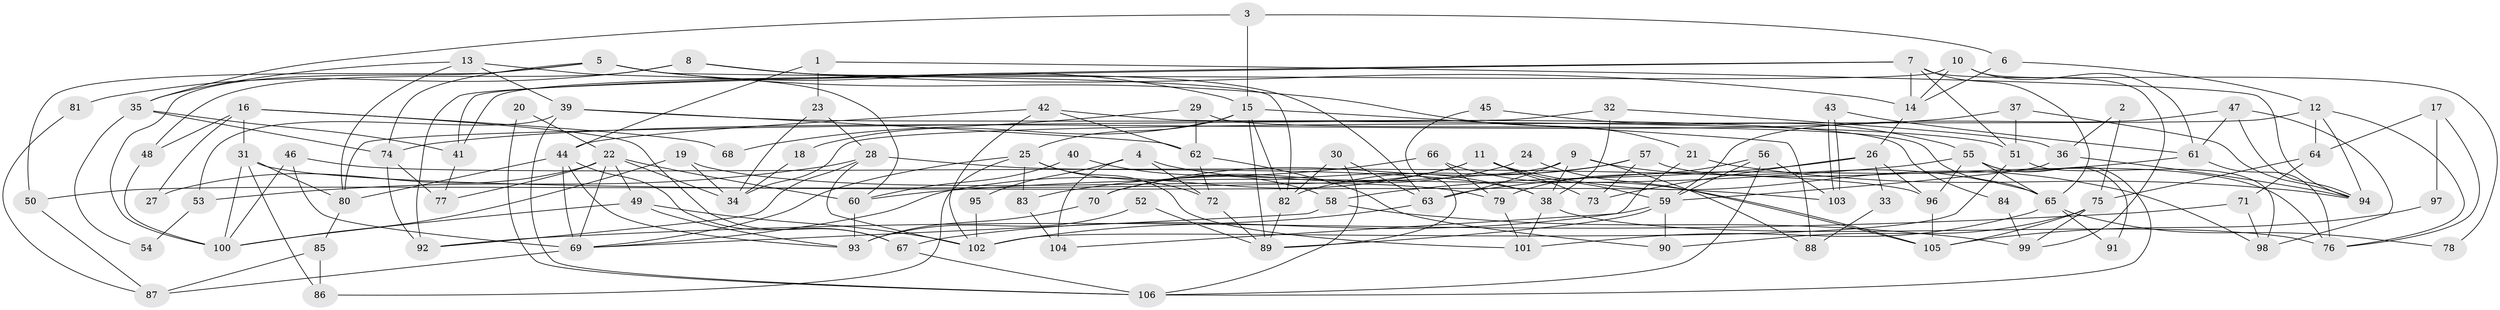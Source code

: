 // Generated by graph-tools (version 1.1) at 2025/15/03/09/25 04:15:11]
// undirected, 106 vertices, 212 edges
graph export_dot {
graph [start="1"]
  node [color=gray90,style=filled];
  1;
  2;
  3;
  4;
  5;
  6;
  7;
  8;
  9;
  10;
  11;
  12;
  13;
  14;
  15;
  16;
  17;
  18;
  19;
  20;
  21;
  22;
  23;
  24;
  25;
  26;
  27;
  28;
  29;
  30;
  31;
  32;
  33;
  34;
  35;
  36;
  37;
  38;
  39;
  40;
  41;
  42;
  43;
  44;
  45;
  46;
  47;
  48;
  49;
  50;
  51;
  52;
  53;
  54;
  55;
  56;
  57;
  58;
  59;
  60;
  61;
  62;
  63;
  64;
  65;
  66;
  67;
  68;
  69;
  70;
  71;
  72;
  73;
  74;
  75;
  76;
  77;
  78;
  79;
  80;
  81;
  82;
  83;
  84;
  85;
  86;
  87;
  88;
  89;
  90;
  91;
  92;
  93;
  94;
  95;
  96;
  97;
  98;
  99;
  100;
  101;
  102;
  103;
  104;
  105;
  106;
  1 -- 23;
  1 -- 94;
  1 -- 44;
  2 -- 75;
  2 -- 36;
  3 -- 6;
  3 -- 15;
  3 -- 35;
  4 -- 72;
  4 -- 38;
  4 -- 95;
  4 -- 104;
  5 -- 15;
  5 -- 82;
  5 -- 21;
  5 -- 50;
  5 -- 74;
  5 -- 100;
  6 -- 12;
  6 -- 14;
  7 -- 65;
  7 -- 14;
  7 -- 41;
  7 -- 51;
  7 -- 78;
  7 -- 92;
  8 -- 48;
  8 -- 63;
  8 -- 14;
  8 -- 81;
  9 -- 38;
  9 -- 63;
  9 -- 50;
  9 -- 65;
  9 -- 88;
  10 -- 14;
  10 -- 41;
  10 -- 61;
  10 -- 99;
  11 -- 98;
  11 -- 59;
  11 -- 69;
  11 -- 70;
  11 -- 73;
  12 -- 94;
  12 -- 76;
  12 -- 34;
  12 -- 64;
  13 -- 60;
  13 -- 35;
  13 -- 39;
  13 -- 80;
  14 -- 26;
  15 -- 82;
  15 -- 89;
  15 -- 18;
  15 -- 25;
  15 -- 88;
  16 -- 31;
  16 -- 67;
  16 -- 27;
  16 -- 48;
  16 -- 68;
  17 -- 64;
  17 -- 76;
  17 -- 97;
  18 -- 34;
  19 -- 34;
  19 -- 100;
  19 -- 79;
  20 -- 106;
  20 -- 22;
  21 -- 94;
  21 -- 104;
  22 -- 69;
  22 -- 49;
  22 -- 27;
  22 -- 34;
  22 -- 60;
  22 -- 77;
  23 -- 28;
  23 -- 34;
  24 -- 105;
  24 -- 70;
  25 -- 69;
  25 -- 72;
  25 -- 83;
  25 -- 86;
  25 -- 101;
  26 -- 96;
  26 -- 58;
  26 -- 33;
  26 -- 73;
  28 -- 102;
  28 -- 92;
  28 -- 38;
  28 -- 53;
  29 -- 65;
  29 -- 62;
  29 -- 68;
  30 -- 63;
  30 -- 106;
  30 -- 82;
  31 -- 86;
  31 -- 103;
  31 -- 80;
  31 -- 100;
  32 -- 80;
  32 -- 36;
  32 -- 38;
  33 -- 88;
  35 -- 74;
  35 -- 41;
  35 -- 54;
  36 -- 59;
  36 -- 94;
  37 -- 51;
  37 -- 74;
  37 -- 94;
  38 -- 76;
  38 -- 101;
  39 -- 62;
  39 -- 51;
  39 -- 53;
  39 -- 106;
  40 -- 58;
  40 -- 60;
  41 -- 77;
  42 -- 62;
  42 -- 44;
  42 -- 84;
  42 -- 102;
  43 -- 61;
  43 -- 103;
  43 -- 103;
  44 -- 80;
  44 -- 67;
  44 -- 69;
  44 -- 93;
  45 -- 55;
  45 -- 89;
  46 -- 100;
  46 -- 69;
  46 -- 96;
  47 -- 61;
  47 -- 59;
  47 -- 94;
  47 -- 98;
  48 -- 100;
  49 -- 100;
  49 -- 102;
  49 -- 93;
  50 -- 87;
  51 -- 98;
  51 -- 102;
  52 -- 93;
  52 -- 89;
  53 -- 54;
  55 -- 60;
  55 -- 65;
  55 -- 91;
  55 -- 96;
  55 -- 106;
  56 -- 106;
  56 -- 79;
  56 -- 59;
  56 -- 103;
  57 -- 73;
  57 -- 70;
  57 -- 76;
  57 -- 82;
  58 -- 69;
  58 -- 99;
  59 -- 67;
  59 -- 89;
  59 -- 90;
  60 -- 93;
  61 -- 76;
  61 -- 63;
  62 -- 90;
  62 -- 72;
  63 -- 102;
  64 -- 71;
  64 -- 75;
  65 -- 101;
  65 -- 78;
  65 -- 91;
  66 -- 83;
  66 -- 79;
  66 -- 105;
  67 -- 106;
  69 -- 87;
  70 -- 93;
  71 -- 98;
  71 -- 92;
  72 -- 89;
  74 -- 77;
  74 -- 92;
  75 -- 105;
  75 -- 90;
  75 -- 99;
  79 -- 101;
  80 -- 85;
  81 -- 87;
  82 -- 89;
  83 -- 104;
  84 -- 99;
  85 -- 87;
  85 -- 86;
  95 -- 102;
  96 -- 105;
  97 -- 105;
}
